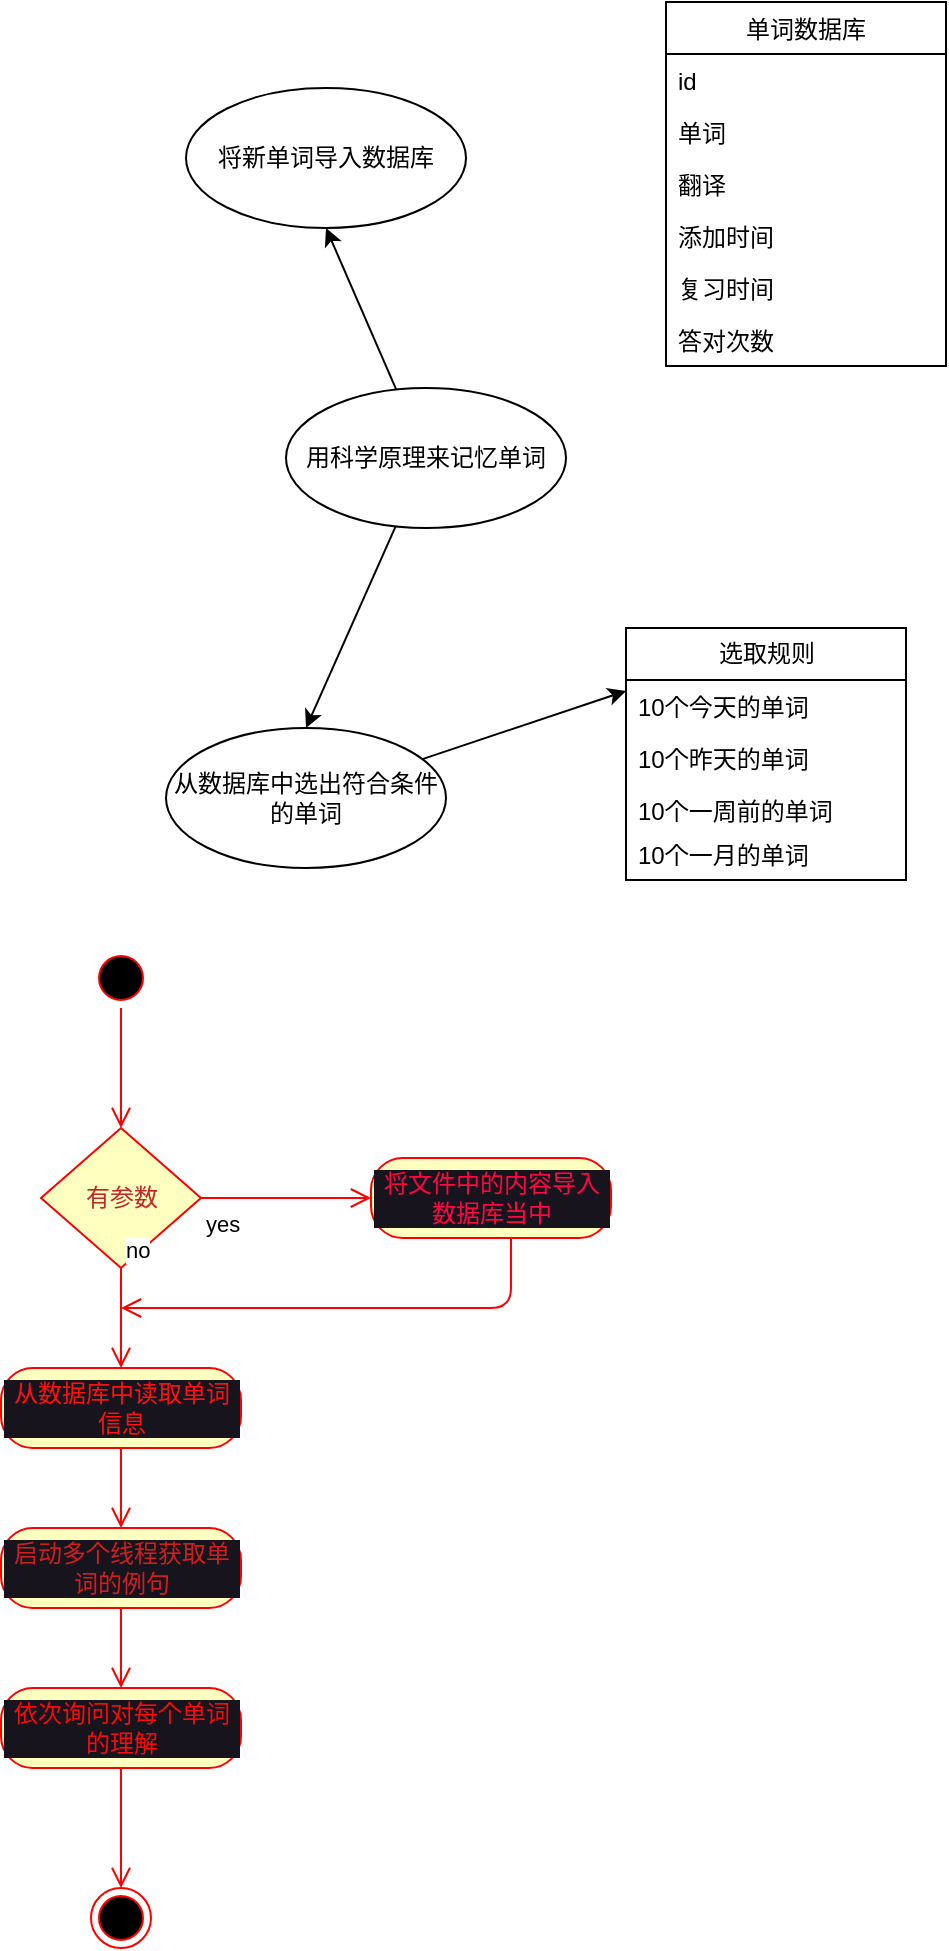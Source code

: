 <mxfile>
    <diagram id="Zx96NTK7Usg1N4jEJwM0" name="第 1 页">
        <mxGraphModel dx="686" dy="607" grid="1" gridSize="10" guides="1" tooltips="1" connect="1" arrows="1" fold="1" page="1" pageScale="1" pageWidth="827" pageHeight="1169" math="0" shadow="0">
            <root>
                <mxCell id="0"/>
                <mxCell id="1" parent="0"/>
                <mxCell id="7" style="edgeStyle=none;html=1;entryX=0.5;entryY=1;entryDx=0;entryDy=0;" edge="1" parent="1" source="2" target="6">
                    <mxGeometry relative="1" as="geometry"/>
                </mxCell>
                <mxCell id="9" style="edgeStyle=none;html=1;entryX=0.5;entryY=0;entryDx=0;entryDy=0;" edge="1" parent="1" source="2" target="8">
                    <mxGeometry relative="1" as="geometry"/>
                </mxCell>
                <mxCell id="2" value="用科学原理来记忆单词" style="ellipse;whiteSpace=wrap;html=1;" vertex="1" parent="1">
                    <mxGeometry x="210" y="380" width="140" height="70" as="geometry"/>
                </mxCell>
                <mxCell id="6" value="将新单词导入数据库" style="ellipse;whiteSpace=wrap;html=1;" vertex="1" parent="1">
                    <mxGeometry x="160" y="230" width="140" height="70" as="geometry"/>
                </mxCell>
                <mxCell id="14" style="edgeStyle=none;html=1;entryX=0;entryY=0.25;entryDx=0;entryDy=0;" edge="1" parent="1" source="8" target="10">
                    <mxGeometry relative="1" as="geometry"/>
                </mxCell>
                <mxCell id="8" value="从数据库中选出符合条件的单词" style="ellipse;whiteSpace=wrap;html=1;" vertex="1" parent="1">
                    <mxGeometry x="150" y="550" width="140" height="70" as="geometry"/>
                </mxCell>
                <mxCell id="10" value="选取规则" style="swimlane;fontStyle=0;childLayout=stackLayout;horizontal=1;startSize=26;fillColor=none;horizontalStack=0;resizeParent=1;resizeParentMax=0;resizeLast=0;collapsible=1;marginBottom=0;html=1;" vertex="1" parent="1">
                    <mxGeometry x="380" y="500" width="140" height="126" as="geometry"/>
                </mxCell>
                <mxCell id="11" value="10个今天的单词" style="text;strokeColor=none;fillColor=none;align=left;verticalAlign=top;spacingLeft=4;spacingRight=4;overflow=hidden;rotatable=0;points=[[0,0.5],[1,0.5]];portConstraint=eastwest;whiteSpace=wrap;html=1;" vertex="1" parent="10">
                    <mxGeometry y="26" width="140" height="26" as="geometry"/>
                </mxCell>
                <mxCell id="12" value="10个昨天的单词" style="text;strokeColor=none;fillColor=none;align=left;verticalAlign=top;spacingLeft=4;spacingRight=4;overflow=hidden;rotatable=0;points=[[0,0.5],[1,0.5]];portConstraint=eastwest;whiteSpace=wrap;html=1;" vertex="1" parent="10">
                    <mxGeometry y="52" width="140" height="26" as="geometry"/>
                </mxCell>
                <mxCell id="13" value="10个一周前的单词" style="text;strokeColor=none;fillColor=none;align=left;verticalAlign=top;spacingLeft=4;spacingRight=4;overflow=hidden;rotatable=0;points=[[0,0.5],[1,0.5]];portConstraint=eastwest;whiteSpace=wrap;html=1;" vertex="1" parent="10">
                    <mxGeometry y="78" width="140" height="22" as="geometry"/>
                </mxCell>
                <mxCell id="15" value="10个一月的单词" style="text;strokeColor=none;fillColor=none;align=left;verticalAlign=top;spacingLeft=4;spacingRight=4;overflow=hidden;rotatable=0;points=[[0,0.5],[1,0.5]];portConstraint=eastwest;whiteSpace=wrap;html=1;" vertex="1" parent="10">
                    <mxGeometry y="100" width="140" height="26" as="geometry"/>
                </mxCell>
                <mxCell id="16" value="单词数据库" style="swimlane;fontStyle=0;childLayout=stackLayout;horizontal=1;startSize=26;fillColor=none;horizontalStack=0;resizeParent=1;resizeParentMax=0;resizeLast=0;collapsible=1;marginBottom=0;" vertex="1" parent="1">
                    <mxGeometry x="400" y="187" width="140" height="182" as="geometry"/>
                </mxCell>
                <mxCell id="17" value="id" style="text;strokeColor=none;fillColor=none;align=left;verticalAlign=top;spacingLeft=4;spacingRight=4;overflow=hidden;rotatable=0;points=[[0,0.5],[1,0.5]];portConstraint=eastwest;" vertex="1" parent="16">
                    <mxGeometry y="26" width="140" height="26" as="geometry"/>
                </mxCell>
                <mxCell id="18" value="单词" style="text;strokeColor=none;fillColor=none;align=left;verticalAlign=top;spacingLeft=4;spacingRight=4;overflow=hidden;rotatable=0;points=[[0,0.5],[1,0.5]];portConstraint=eastwest;" vertex="1" parent="16">
                    <mxGeometry y="52" width="140" height="26" as="geometry"/>
                </mxCell>
                <mxCell id="19" value="翻译" style="text;strokeColor=none;fillColor=none;align=left;verticalAlign=top;spacingLeft=4;spacingRight=4;overflow=hidden;rotatable=0;points=[[0,0.5],[1,0.5]];portConstraint=eastwest;" vertex="1" parent="16">
                    <mxGeometry y="78" width="140" height="26" as="geometry"/>
                </mxCell>
                <mxCell id="20" value="添加时间" style="text;strokeColor=none;fillColor=none;align=left;verticalAlign=top;spacingLeft=4;spacingRight=4;overflow=hidden;rotatable=0;points=[[0,0.5],[1,0.5]];portConstraint=eastwest;" vertex="1" parent="16">
                    <mxGeometry y="104" width="140" height="26" as="geometry"/>
                </mxCell>
                <mxCell id="21" value="复习时间" style="text;strokeColor=none;fillColor=none;align=left;verticalAlign=top;spacingLeft=4;spacingRight=4;overflow=hidden;rotatable=0;points=[[0,0.5],[1,0.5]];portConstraint=eastwest;" vertex="1" parent="16">
                    <mxGeometry y="130" width="140" height="26" as="geometry"/>
                </mxCell>
                <mxCell id="22" value="答对次数" style="text;strokeColor=none;fillColor=none;align=left;verticalAlign=top;spacingLeft=4;spacingRight=4;overflow=hidden;rotatable=0;points=[[0,0.5],[1,0.5]];portConstraint=eastwest;" vertex="1" parent="16">
                    <mxGeometry y="156" width="140" height="26" as="geometry"/>
                </mxCell>
                <mxCell id="47" value="" style="group" vertex="1" connectable="0" parent="1">
                    <mxGeometry x="67.5" y="660" width="305" height="500" as="geometry"/>
                </mxCell>
                <mxCell id="24" value="" style="ellipse;html=1;shape=startState;fillColor=#000000;strokeColor=#ff0000;" vertex="1" parent="47">
                    <mxGeometry x="45" width="30" height="30" as="geometry"/>
                </mxCell>
                <mxCell id="25" value="" style="edgeStyle=orthogonalEdgeStyle;html=1;verticalAlign=bottom;endArrow=open;endSize=8;strokeColor=#ff0000;" edge="1" source="24" parent="47">
                    <mxGeometry relative="1" as="geometry">
                        <mxPoint x="60" y="90" as="targetPoint"/>
                    </mxGeometry>
                </mxCell>
                <mxCell id="31" value="&lt;font color=&quot;#c32828&quot;&gt;有参数&lt;/font&gt;" style="rhombus;whiteSpace=wrap;html=1;fillColor=#ffffc0;strokeColor=#ff0000;" vertex="1" parent="47">
                    <mxGeometry x="20" y="90" width="80" height="70" as="geometry"/>
                </mxCell>
                <mxCell id="32" value="no" style="edgeStyle=orthogonalEdgeStyle;html=1;align=left;verticalAlign=bottom;endArrow=open;endSize=8;strokeColor=#ff0000;" edge="1" source="31" parent="47">
                    <mxGeometry x="-1" relative="1" as="geometry">
                        <mxPoint x="60" y="210" as="targetPoint"/>
                    </mxGeometry>
                </mxCell>
                <mxCell id="33" value="yes" style="edgeStyle=orthogonalEdgeStyle;html=1;align=left;verticalAlign=top;endArrow=open;endSize=8;strokeColor=#ff0000;" edge="1" source="31" parent="47">
                    <mxGeometry x="-1" relative="1" as="geometry">
                        <mxPoint x="185" y="125" as="targetPoint"/>
                    </mxGeometry>
                </mxCell>
                <mxCell id="34" value="&lt;font color=&quot;#fd1212&quot;&gt;从数据库中读取单词信息&lt;/font&gt;" style="rounded=1;whiteSpace=wrap;html=1;arcSize=40;fontColor=#000000;fillColor=#ffffc0;strokeColor=#ff0000;labelBackgroundColor=#18141D;" vertex="1" parent="47">
                    <mxGeometry y="210" width="120" height="40" as="geometry"/>
                </mxCell>
                <mxCell id="35" value="" style="edgeStyle=orthogonalEdgeStyle;html=1;verticalAlign=bottom;endArrow=open;endSize=8;strokeColor=#ff0000;fontColor=#c32828;" edge="1" source="34" parent="47">
                    <mxGeometry relative="1" as="geometry">
                        <mxPoint x="60" y="290" as="targetPoint"/>
                    </mxGeometry>
                </mxCell>
                <mxCell id="36" value="&lt;font color=&quot;#cf2020&quot;&gt;启动多个线程获取单词的例句&lt;/font&gt;" style="rounded=1;whiteSpace=wrap;html=1;arcSize=40;fontColor=#000000;fillColor=#ffffc0;strokeColor=#ff0000;labelBackgroundColor=#18141D;" vertex="1" parent="47">
                    <mxGeometry y="290" width="120" height="40" as="geometry"/>
                </mxCell>
                <mxCell id="37" value="" style="edgeStyle=orthogonalEdgeStyle;html=1;verticalAlign=bottom;endArrow=open;endSize=8;strokeColor=#ff0000;fontColor=#fd1212;" edge="1" source="36" parent="47">
                    <mxGeometry relative="1" as="geometry">
                        <mxPoint x="60" y="370" as="targetPoint"/>
                    </mxGeometry>
                </mxCell>
                <mxCell id="39" value="将文件中的内容导入数据库当中" style="rounded=1;whiteSpace=wrap;html=1;arcSize=40;fontColor=#FF0841;fillColor=#ffffc0;strokeColor=#ff0000;labelBackgroundColor=#18141D;" vertex="1" parent="47">
                    <mxGeometry x="185" y="105" width="120" height="40" as="geometry"/>
                </mxCell>
                <mxCell id="40" value="" style="edgeStyle=orthogonalEdgeStyle;html=1;verticalAlign=bottom;endArrow=open;endSize=8;strokeColor=#ff0000;fontColor=#cf2020;" edge="1" source="39" parent="47">
                    <mxGeometry relative="1" as="geometry">
                        <mxPoint x="60" y="180" as="targetPoint"/>
                        <Array as="points">
                            <mxPoint x="255" y="180"/>
                        </Array>
                    </mxGeometry>
                </mxCell>
                <mxCell id="44" value="依次询问对每个单词的理解" style="rounded=1;whiteSpace=wrap;html=1;arcSize=40;fontColor=#f90b0b;fillColor=#ffffc0;strokeColor=#ff0000;labelBackgroundColor=#18141D;fontFamily=Helvetica;fontSize=12;" vertex="1" parent="47">
                    <mxGeometry y="370" width="120" height="40" as="geometry"/>
                </mxCell>
                <mxCell id="45" value="" style="edgeStyle=orthogonalEdgeStyle;html=1;verticalAlign=bottom;endArrow=open;endSize=8;strokeColor=#ff0000;fontFamily=Helvetica;fontSize=12;fontColor=#f90b0b;" edge="1" source="44" parent="47">
                    <mxGeometry relative="1" as="geometry">
                        <mxPoint x="60" y="470" as="targetPoint"/>
                    </mxGeometry>
                </mxCell>
                <mxCell id="46" value="" style="ellipse;html=1;shape=endState;fillColor=#000000;strokeColor=#ff0000;rounded=1;labelBackgroundColor=#18141D;fontFamily=Helvetica;fontSize=12;fontColor=#f90b0b;" vertex="1" parent="47">
                    <mxGeometry x="45" y="470" width="30" height="30" as="geometry"/>
                </mxCell>
            </root>
        </mxGraphModel>
    </diagram>
</mxfile>